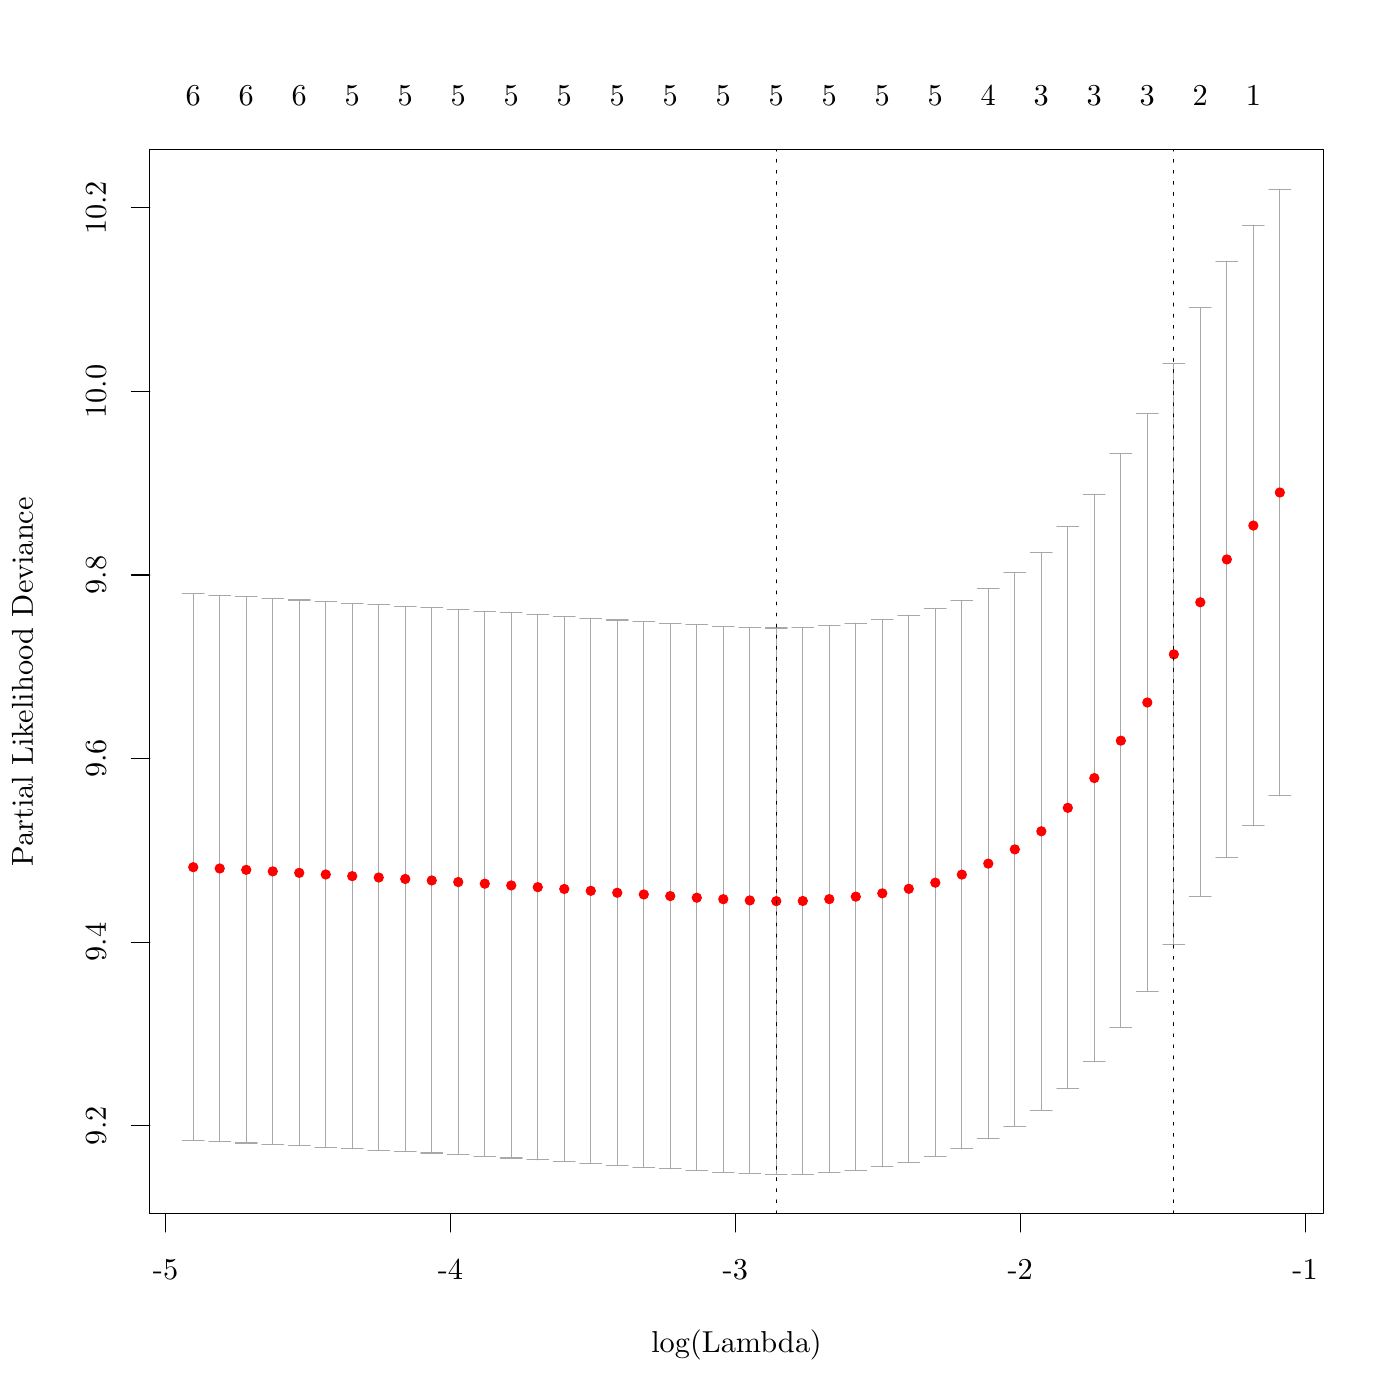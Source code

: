 % Created by tikzDevice version 0.7.0 on 2015-01-20 22:04:25
% !TEX encoding = UTF-8 Unicode
\documentclass[11pt]{memoir}
\nonstopmode

\usepackage{tikz}

\usepackage[active,tightpage,psfixbb]{preview}

\PreviewEnvironment{pgfpicture}

\setlength\PreviewBorder{0pt}

\usepackage{amsmath}
\newcommand{\SweaveOpts}[1]{}  % do not interfere with LaTeX
\newcommand{\SweaveInput}[1]{} % because they are not real TeX commands
\newcommand{\Sexpr}[1]{}       % will only be parsed by R


\usepackage{geometry}
\usepackage{amsmath}
\usepackage{lscape}
\geometry{verbose,tmargin=2.5cm,bmargin=2.5cm,lmargin=2.5cm,rmargin=2.5cm}


\begin{document}

\begin{tikzpicture}[x=1pt,y=1pt]
\definecolor[named]{fillColor}{rgb}{1.00,1.00,1.00}
\path[use as bounding box,fill=fillColor,fill opacity=0.00] (0,0) rectangle (505.89,505.89);
\begin{scope}
\path[clip] (  0.00,  0.00) rectangle (505.89,505.89);
\definecolor[named]{drawColor}{rgb}{0.00,0.00,0.00}

\path[draw=drawColor,line width= 0.4pt,line join=round,line cap=round] ( 59.83, 67.32) -- (471.58, 67.32);

\path[draw=drawColor,line width= 0.4pt,line join=round,line cap=round] ( 59.83, 67.32) -- ( 59.83, 60.72);

\path[draw=drawColor,line width= 0.4pt,line join=round,line cap=round] (162.77, 67.32) -- (162.77, 60.72);

\path[draw=drawColor,line width= 0.4pt,line join=round,line cap=round] (265.70, 67.32) -- (265.70, 60.72);

\path[draw=drawColor,line width= 0.4pt,line join=round,line cap=round] (368.64, 67.32) -- (368.64, 60.72);

\path[draw=drawColor,line width= 0.4pt,line join=round,line cap=round] (471.58, 67.32) -- (471.58, 60.72);

\node[text=drawColor,anchor=base,inner sep=0pt, outer sep=0pt, scale=  1.00] at ( 59.83, 43.56) {-5};

\node[text=drawColor,anchor=base,inner sep=0pt, outer sep=0pt, scale=  1.00] at (162.77, 43.56) {-4};

\node[text=drawColor,anchor=base,inner sep=0pt, outer sep=0pt, scale=  1.00] at (265.70, 43.56) {-3};

\node[text=drawColor,anchor=base,inner sep=0pt, outer sep=0pt, scale=  1.00] at (368.64, 43.56) {-2};

\node[text=drawColor,anchor=base,inner sep=0pt, outer sep=0pt, scale=  1.00] at (471.58, 43.56) {-1};

\path[draw=drawColor,line width= 0.4pt,line join=round,line cap=round] ( 54.12, 99.13) -- ( 54.12,430.78);

\path[draw=drawColor,line width= 0.4pt,line join=round,line cap=round] ( 54.12, 99.13) -- ( 47.52, 99.13);

\path[draw=drawColor,line width= 0.4pt,line join=round,line cap=round] ( 54.12,165.46) -- ( 47.52,165.46);

\path[draw=drawColor,line width= 0.4pt,line join=round,line cap=round] ( 54.12,231.79) -- ( 47.52,231.79);

\path[draw=drawColor,line width= 0.4pt,line join=round,line cap=round] ( 54.12,298.12) -- ( 47.52,298.12);

\path[draw=drawColor,line width= 0.4pt,line join=round,line cap=round] ( 54.12,364.45) -- ( 47.52,364.45);

\path[draw=drawColor,line width= 0.4pt,line join=round,line cap=round] ( 54.12,430.78) -- ( 47.52,430.78);

\node[text=drawColor,rotate= 90.00,anchor=base,inner sep=0pt, outer sep=0pt, scale=  1.00] at ( 38.28, 99.13) {9.2};

\node[text=drawColor,rotate= 90.00,anchor=base,inner sep=0pt, outer sep=0pt, scale=  1.00] at ( 38.28,165.46) {9.4};

\node[text=drawColor,rotate= 90.00,anchor=base,inner sep=0pt, outer sep=0pt, scale=  1.00] at ( 38.28,231.79) {9.6};

\node[text=drawColor,rotate= 90.00,anchor=base,inner sep=0pt, outer sep=0pt, scale=  1.00] at ( 38.28,298.12) {9.8};

\node[text=drawColor,rotate= 90.00,anchor=base,inner sep=0pt, outer sep=0pt, scale=  1.00] at ( 38.28,364.45) {10.0};

\node[text=drawColor,rotate= 90.00,anchor=base,inner sep=0pt, outer sep=0pt, scale=  1.00] at ( 38.28,430.78) {10.2};

\path[draw=drawColor,line width= 0.4pt,line join=round,line cap=round] ( 54.12, 67.32) --
	(478.17, 67.32) --
	(478.17,451.77) --
	( 54.12,451.77) --
	( 54.12, 67.32);
\end{scope}
\begin{scope}
\path[clip] (  0.00,  0.00) rectangle (505.89,505.89);
\definecolor[named]{drawColor}{rgb}{0.00,0.00,0.00}

\node[text=drawColor,anchor=base,inner sep=0pt, outer sep=0pt, scale=  1.00] at (266.14, 17.16) {log(Lambda)};

\node[text=drawColor,rotate= 90.00,anchor=base,inner sep=0pt, outer sep=0pt, scale=  1.00] at ( 11.88,259.55) {Partial Likelihood Deviance};
\end{scope}
\begin{scope}
\path[clip] ( 54.12, 67.32) rectangle (478.17,451.77);
\definecolor[named]{drawColor}{rgb}{0.66,0.66,0.66}

\path[draw=drawColor,line width= 0.4pt,line join=round,line cap=round] (462.46,437.53) -- (462.46,218.30);

\path[draw=drawColor,line width= 0.4pt,line join=round,line cap=round] (452.89,424.51) -- (452.89,207.46);

\path[draw=drawColor,line width= 0.4pt,line join=round,line cap=round] (443.31,411.50) -- (443.31,195.96);

\path[draw=drawColor,line width= 0.4pt,line join=round,line cap=round] (433.73,394.61) -- (433.73,181.89);

\path[draw=drawColor,line width= 0.4pt,line join=round,line cap=round] (424.16,374.38) -- (424.16,164.50);

\path[draw=drawColor,line width= 0.4pt,line join=round,line cap=round] (414.58,356.34) -- (414.58,147.73);

\path[draw=drawColor,line width= 0.4pt,line join=round,line cap=round] (405.01,341.96) -- (405.01,134.55);

\path[draw=drawColor,line width= 0.4pt,line join=round,line cap=round] (395.43,327.26) -- (395.43,122.21);

\path[draw=drawColor,line width= 0.4pt,line join=round,line cap=round] (385.85,315.53) -- (385.85,112.41);

\path[draw=drawColor,line width= 0.4pt,line join=round,line cap=round] (376.28,306.25) -- (376.28,104.75);

\path[draw=drawColor,line width= 0.4pt,line join=round,line cap=round] (366.70,299.02) -- (366.70, 98.90);

\path[draw=drawColor,line width= 0.4pt,line join=round,line cap=round] (357.12,293.31) -- (357.12, 94.34);

\path[draw=drawColor,line width= 0.4pt,line join=round,line cap=round] (347.55,288.96) -- (347.55, 90.74);

\path[draw=drawColor,line width= 0.4pt,line join=round,line cap=round] (337.97,285.92) -- (337.97, 87.94);

\path[draw=drawColor,line width= 0.4pt,line join=round,line cap=round] (328.39,283.63) -- (328.39, 85.82);

\path[draw=drawColor,line width= 0.4pt,line join=round,line cap=round] (318.82,281.92) -- (318.82, 84.24);

\path[draw=drawColor,line width= 0.4pt,line join=round,line cap=round] (309.24,280.69) -- (309.24, 83.09);

\path[draw=drawColor,line width= 0.4pt,line join=round,line cap=round] (299.66,279.77) -- (299.66, 82.22);

\path[draw=drawColor,line width= 0.4pt,line join=round,line cap=round] (290.09,279.08) -- (290.09, 81.57);

\path[draw=drawColor,line width= 0.4pt,line join=round,line cap=round] (280.51,278.97) -- (280.51, 81.56);

\path[draw=drawColor,line width= 0.4pt,line join=round,line cap=round] (270.93,279.18) -- (270.93, 81.87);

\path[draw=drawColor,line width= 0.4pt,line join=round,line cap=round] (261.36,279.57) -- (261.36, 82.35);

\path[draw=drawColor,line width= 0.4pt,line join=round,line cap=round] (251.78,280.07) -- (251.78, 82.92);

\path[draw=drawColor,line width= 0.4pt,line join=round,line cap=round] (242.20,280.66) -- (242.20, 83.53);

\path[draw=drawColor,line width= 0.4pt,line join=round,line cap=round] (232.63,281.24) -- (232.63, 84.12);

\path[draw=drawColor,line width= 0.4pt,line join=round,line cap=round] (223.05,281.84) -- (223.05, 84.73);

\path[draw=drawColor,line width= 0.4pt,line join=round,line cap=round] (213.47,282.53) -- (213.47, 85.46);

\path[draw=drawColor,line width= 0.4pt,line join=round,line cap=round] (203.90,283.18) -- (203.90, 86.14);

\path[draw=drawColor,line width= 0.4pt,line join=round,line cap=round] (194.32,283.82) -- (194.32, 86.81);

\path[draw=drawColor,line width= 0.4pt,line join=round,line cap=round] (184.74,284.44) -- (184.74, 87.44);

\path[draw=drawColor,line width= 0.4pt,line join=round,line cap=round] (175.17,285.07) -- (175.17, 88.07);

\path[draw=drawColor,line width= 0.4pt,line join=round,line cap=round] (165.59,285.65) -- (165.59, 88.66);

\path[draw=drawColor,line width= 0.4pt,line join=round,line cap=round] (156.01,286.23) -- (156.01, 89.24);

\path[draw=drawColor,line width= 0.4pt,line join=round,line cap=round] (146.44,286.77) -- (146.44, 89.77);

\path[draw=drawColor,line width= 0.4pt,line join=round,line cap=round] (136.86,287.31) -- (136.86, 90.30);

\path[draw=drawColor,line width= 0.4pt,line join=round,line cap=round] (127.28,287.80) -- (127.28, 90.79);

\path[draw=drawColor,line width= 0.4pt,line join=round,line cap=round] (117.71,288.44) -- (117.71, 91.35);

\path[draw=drawColor,line width= 0.4pt,line join=round,line cap=round] (108.13,289.09) -- (108.13, 91.87);

\path[draw=drawColor,line width= 0.4pt,line join=round,line cap=round] ( 98.56,289.68) -- ( 98.56, 92.36);

\path[draw=drawColor,line width= 0.4pt,line join=round,line cap=round] ( 88.98,290.28) -- ( 88.98, 92.86);

\path[draw=drawColor,line width= 0.4pt,line join=round,line cap=round] ( 79.40,290.82) -- ( 79.40, 93.30);

\path[draw=drawColor,line width= 0.4pt,line join=round,line cap=round] ( 69.83,291.33) -- ( 69.83, 93.73);

\path[draw=drawColor,line width= 0.4pt,line join=round,line cap=round] (458.54,437.53) -- (466.39,437.53);

\path[draw=drawColor,line width= 0.4pt,line join=round,line cap=round] (448.96,424.51) -- (456.81,424.51);

\path[draw=drawColor,line width= 0.4pt,line join=round,line cap=round] (439.38,411.50) -- (447.24,411.50);

\path[draw=drawColor,line width= 0.4pt,line join=round,line cap=round] (429.81,394.61) -- (437.66,394.61);

\path[draw=drawColor,line width= 0.4pt,line join=round,line cap=round] (420.23,374.38) -- (428.08,374.38);

\path[draw=drawColor,line width= 0.4pt,line join=round,line cap=round] (410.66,356.34) -- (418.51,356.34);

\path[draw=drawColor,line width= 0.4pt,line join=round,line cap=round] (401.08,341.96) -- (408.93,341.96);

\path[draw=drawColor,line width= 0.4pt,line join=round,line cap=round] (391.50,327.26) -- (399.35,327.26);

\path[draw=drawColor,line width= 0.4pt,line join=round,line cap=round] (381.93,315.53) -- (389.78,315.53);

\path[draw=drawColor,line width= 0.4pt,line join=round,line cap=round] (372.35,306.25) -- (380.20,306.25);

\path[draw=drawColor,line width= 0.4pt,line join=round,line cap=round] (362.77,299.02) -- (370.63,299.02);

\path[draw=drawColor,line width= 0.4pt,line join=round,line cap=round] (353.20,293.31) -- (361.05,293.31);

\path[draw=drawColor,line width= 0.4pt,line join=round,line cap=round] (343.62,288.96) -- (351.47,288.96);

\path[draw=drawColor,line width= 0.4pt,line join=round,line cap=round] (334.04,285.92) -- (341.90,285.92);

\path[draw=drawColor,line width= 0.4pt,line join=round,line cap=round] (324.47,283.63) -- (332.32,283.63);

\path[draw=drawColor,line width= 0.4pt,line join=round,line cap=round] (314.89,281.92) -- (322.74,281.92);

\path[draw=drawColor,line width= 0.4pt,line join=round,line cap=round] (305.31,280.69) -- (313.17,280.69);

\path[draw=drawColor,line width= 0.4pt,line join=round,line cap=round] (295.74,279.77) -- (303.59,279.77);

\path[draw=drawColor,line width= 0.4pt,line join=round,line cap=round] (286.16,279.08) -- (294.01,279.08);

\path[draw=drawColor,line width= 0.4pt,line join=round,line cap=round] (276.58,278.97) -- (284.44,278.97);

\path[draw=drawColor,line width= 0.4pt,line join=round,line cap=round] (267.01,279.18) -- (274.86,279.18);

\path[draw=drawColor,line width= 0.4pt,line join=round,line cap=round] (257.43,279.57) -- (265.28,279.57);

\path[draw=drawColor,line width= 0.4pt,line join=round,line cap=round] (247.85,280.07) -- (255.71,280.07);

\path[draw=drawColor,line width= 0.4pt,line join=round,line cap=round] (238.28,280.66) -- (246.13,280.66);

\path[draw=drawColor,line width= 0.4pt,line join=round,line cap=round] (228.70,281.24) -- (236.55,281.24);

\path[draw=drawColor,line width= 0.4pt,line join=round,line cap=round] (219.12,281.84) -- (226.98,281.84);

\path[draw=drawColor,line width= 0.4pt,line join=round,line cap=round] (209.55,282.53) -- (217.40,282.53);

\path[draw=drawColor,line width= 0.4pt,line join=round,line cap=round] (199.97,283.18) -- (207.82,283.18);

\path[draw=drawColor,line width= 0.4pt,line join=round,line cap=round] (190.39,283.82) -- (198.25,283.82);

\path[draw=drawColor,line width= 0.4pt,line join=round,line cap=round] (180.82,284.44) -- (188.67,284.44);

\path[draw=drawColor,line width= 0.4pt,line join=round,line cap=round] (171.24,285.07) -- (179.09,285.07);

\path[draw=drawColor,line width= 0.4pt,line join=round,line cap=round] (161.66,285.65) -- (169.52,285.65);

\path[draw=drawColor,line width= 0.4pt,line join=round,line cap=round] (152.09,286.23) -- (159.94,286.23);

\path[draw=drawColor,line width= 0.4pt,line join=round,line cap=round] (142.51,286.77) -- (150.36,286.77);

\path[draw=drawColor,line width= 0.4pt,line join=round,line cap=round] (132.94,287.31) -- (140.79,287.31);

\path[draw=drawColor,line width= 0.4pt,line join=round,line cap=round] (123.36,287.80) -- (131.21,287.80);

\path[draw=drawColor,line width= 0.4pt,line join=round,line cap=round] (113.78,288.44) -- (121.63,288.44);

\path[draw=drawColor,line width= 0.4pt,line join=round,line cap=round] (104.21,289.09) -- (112.06,289.09);

\path[draw=drawColor,line width= 0.4pt,line join=round,line cap=round] ( 94.63,289.68) -- (102.48,289.68);

\path[draw=drawColor,line width= 0.4pt,line join=round,line cap=round] ( 85.05,290.28) -- ( 92.91,290.28);

\path[draw=drawColor,line width= 0.4pt,line join=round,line cap=round] ( 75.48,290.82) -- ( 83.33,290.82);

\path[draw=drawColor,line width= 0.4pt,line join=round,line cap=round] ( 65.90,291.33) -- ( 73.75,291.33);

\path[draw=drawColor,line width= 0.4pt,line join=round,line cap=round] (458.54,218.30) -- (466.39,218.30);

\path[draw=drawColor,line width= 0.4pt,line join=round,line cap=round] (448.96,207.46) -- (456.81,207.46);

\path[draw=drawColor,line width= 0.4pt,line join=round,line cap=round] (439.38,195.96) -- (447.24,195.96);

\path[draw=drawColor,line width= 0.4pt,line join=round,line cap=round] (429.81,181.89) -- (437.66,181.89);

\path[draw=drawColor,line width= 0.4pt,line join=round,line cap=round] (420.23,164.50) -- (428.08,164.50);

\path[draw=drawColor,line width= 0.4pt,line join=round,line cap=round] (410.66,147.73) -- (418.51,147.73);

\path[draw=drawColor,line width= 0.4pt,line join=round,line cap=round] (401.08,134.55) -- (408.93,134.55);

\path[draw=drawColor,line width= 0.4pt,line join=round,line cap=round] (391.50,122.21) -- (399.35,122.21);

\path[draw=drawColor,line width= 0.4pt,line join=round,line cap=round] (381.93,112.41) -- (389.78,112.41);

\path[draw=drawColor,line width= 0.4pt,line join=round,line cap=round] (372.35,104.75) -- (380.20,104.75);

\path[draw=drawColor,line width= 0.4pt,line join=round,line cap=round] (362.77, 98.90) -- (370.63, 98.90);

\path[draw=drawColor,line width= 0.4pt,line join=round,line cap=round] (353.20, 94.34) -- (361.05, 94.34);

\path[draw=drawColor,line width= 0.4pt,line join=round,line cap=round] (343.62, 90.74) -- (351.47, 90.74);

\path[draw=drawColor,line width= 0.4pt,line join=round,line cap=round] (334.04, 87.94) -- (341.90, 87.94);

\path[draw=drawColor,line width= 0.4pt,line join=round,line cap=round] (324.47, 85.82) -- (332.32, 85.82);

\path[draw=drawColor,line width= 0.4pt,line join=round,line cap=round] (314.89, 84.24) -- (322.74, 84.24);

\path[draw=drawColor,line width= 0.4pt,line join=round,line cap=round] (305.31, 83.09) -- (313.17, 83.09);

\path[draw=drawColor,line width= 0.4pt,line join=round,line cap=round] (295.74, 82.22) -- (303.59, 82.22);

\path[draw=drawColor,line width= 0.4pt,line join=round,line cap=round] (286.16, 81.57) -- (294.01, 81.57);

\path[draw=drawColor,line width= 0.4pt,line join=round,line cap=round] (276.58, 81.56) -- (284.44, 81.56);

\path[draw=drawColor,line width= 0.4pt,line join=round,line cap=round] (267.01, 81.87) -- (274.86, 81.87);

\path[draw=drawColor,line width= 0.4pt,line join=round,line cap=round] (257.43, 82.35) -- (265.28, 82.35);

\path[draw=drawColor,line width= 0.4pt,line join=round,line cap=round] (247.85, 82.92) -- (255.71, 82.92);

\path[draw=drawColor,line width= 0.4pt,line join=round,line cap=round] (238.28, 83.53) -- (246.13, 83.53);

\path[draw=drawColor,line width= 0.4pt,line join=round,line cap=round] (228.70, 84.12) -- (236.55, 84.12);

\path[draw=drawColor,line width= 0.4pt,line join=round,line cap=round] (219.12, 84.73) -- (226.98, 84.73);

\path[draw=drawColor,line width= 0.4pt,line join=round,line cap=round] (209.55, 85.46) -- (217.40, 85.46);

\path[draw=drawColor,line width= 0.4pt,line join=round,line cap=round] (199.97, 86.14) -- (207.82, 86.14);

\path[draw=drawColor,line width= 0.4pt,line join=round,line cap=round] (190.39, 86.81) -- (198.25, 86.81);

\path[draw=drawColor,line width= 0.4pt,line join=round,line cap=round] (180.82, 87.44) -- (188.67, 87.44);

\path[draw=drawColor,line width= 0.4pt,line join=round,line cap=round] (171.24, 88.07) -- (179.09, 88.07);

\path[draw=drawColor,line width= 0.4pt,line join=round,line cap=round] (161.66, 88.66) -- (169.52, 88.66);

\path[draw=drawColor,line width= 0.4pt,line join=round,line cap=round] (152.09, 89.24) -- (159.94, 89.24);

\path[draw=drawColor,line width= 0.4pt,line join=round,line cap=round] (142.51, 89.77) -- (150.36, 89.77);

\path[draw=drawColor,line width= 0.4pt,line join=round,line cap=round] (132.94, 90.30) -- (140.79, 90.30);

\path[draw=drawColor,line width= 0.4pt,line join=round,line cap=round] (123.36, 90.79) -- (131.21, 90.79);

\path[draw=drawColor,line width= 0.4pt,line join=round,line cap=round] (113.78, 91.35) -- (121.63, 91.35);

\path[draw=drawColor,line width= 0.4pt,line join=round,line cap=round] (104.21, 91.87) -- (112.06, 91.87);

\path[draw=drawColor,line width= 0.4pt,line join=round,line cap=round] ( 94.63, 92.36) -- (102.48, 92.36);

\path[draw=drawColor,line width= 0.4pt,line join=round,line cap=round] ( 85.05, 92.86) -- ( 92.91, 92.86);

\path[draw=drawColor,line width= 0.4pt,line join=round,line cap=round] ( 75.48, 93.30) -- ( 83.33, 93.30);

\path[draw=drawColor,line width= 0.4pt,line join=round,line cap=round] ( 65.90, 93.73) -- ( 73.75, 93.73);
\definecolor[named]{drawColor}{rgb}{1.00,0.00,0.00}
\definecolor[named]{fillColor}{rgb}{1.00,0.00,0.00}

\path[draw=drawColor,line width= 0.4pt,line join=round,line cap=round,fill=fillColor] (462.46,327.92) circle (  1.65);

\path[draw=drawColor,line width= 0.4pt,line join=round,line cap=round,fill=fillColor] (452.89,315.98) circle (  1.65);

\path[draw=drawColor,line width= 0.4pt,line join=round,line cap=round,fill=fillColor] (443.31,303.73) circle (  1.65);

\path[draw=drawColor,line width= 0.4pt,line join=round,line cap=round,fill=fillColor] (433.73,288.25) circle (  1.65);

\path[draw=drawColor,line width= 0.4pt,line join=round,line cap=round,fill=fillColor] (424.16,269.44) circle (  1.65);

\path[draw=drawColor,line width= 0.4pt,line join=round,line cap=round,fill=fillColor] (414.58,252.04) circle (  1.65);

\path[draw=drawColor,line width= 0.4pt,line join=round,line cap=round,fill=fillColor] (405.01,238.25) circle (  1.65);

\path[draw=drawColor,line width= 0.4pt,line join=round,line cap=round,fill=fillColor] (395.43,224.73) circle (  1.65);

\path[draw=drawColor,line width= 0.4pt,line join=round,line cap=round,fill=fillColor] (385.85,213.97) circle (  1.65);

\path[draw=drawColor,line width= 0.4pt,line join=round,line cap=round,fill=fillColor] (376.28,205.50) circle (  1.65);

\path[draw=drawColor,line width= 0.4pt,line join=round,line cap=round,fill=fillColor] (366.70,198.96) circle (  1.65);

\path[draw=drawColor,line width= 0.4pt,line join=round,line cap=round,fill=fillColor] (357.12,193.82) circle (  1.65);

\path[draw=drawColor,line width= 0.4pt,line join=round,line cap=round,fill=fillColor] (347.55,189.85) circle (  1.65);

\path[draw=drawColor,line width= 0.4pt,line join=round,line cap=round,fill=fillColor] (337.97,186.93) circle (  1.65);

\path[draw=drawColor,line width= 0.4pt,line join=round,line cap=round,fill=fillColor] (328.39,184.72) circle (  1.65);

\path[draw=drawColor,line width= 0.4pt,line join=round,line cap=round,fill=fillColor] (318.82,183.08) circle (  1.65);

\path[draw=drawColor,line width= 0.4pt,line join=round,line cap=round,fill=fillColor] (309.24,181.89) circle (  1.65);

\path[draw=drawColor,line width= 0.4pt,line join=round,line cap=round,fill=fillColor] (299.66,180.99) circle (  1.65);

\path[draw=drawColor,line width= 0.4pt,line join=round,line cap=round,fill=fillColor] (290.09,180.32) circle (  1.65);

\path[draw=drawColor,line width= 0.4pt,line join=round,line cap=round,fill=fillColor] (280.51,180.26) circle (  1.65);

\path[draw=drawColor,line width= 0.4pt,line join=round,line cap=round,fill=fillColor] (270.93,180.52) circle (  1.65);

\path[draw=drawColor,line width= 0.4pt,line join=round,line cap=round,fill=fillColor] (261.36,180.96) circle (  1.65);

\path[draw=drawColor,line width= 0.4pt,line join=round,line cap=round,fill=fillColor] (251.78,181.50) circle (  1.65);

\path[draw=drawColor,line width= 0.4pt,line join=round,line cap=round,fill=fillColor] (242.20,182.09) circle (  1.65);

\path[draw=drawColor,line width= 0.4pt,line join=round,line cap=round,fill=fillColor] (232.63,182.68) circle (  1.65);

\path[draw=drawColor,line width= 0.4pt,line join=round,line cap=round,fill=fillColor] (223.05,183.29) circle (  1.65);

\path[draw=drawColor,line width= 0.4pt,line join=round,line cap=round,fill=fillColor] (213.47,183.99) circle (  1.65);

\path[draw=drawColor,line width= 0.4pt,line join=round,line cap=round,fill=fillColor] (203.90,184.66) circle (  1.65);

\path[draw=drawColor,line width= 0.4pt,line join=round,line cap=round,fill=fillColor] (194.32,185.31) circle (  1.65);

\path[draw=drawColor,line width= 0.4pt,line join=round,line cap=round,fill=fillColor] (184.74,185.94) circle (  1.65);

\path[draw=drawColor,line width= 0.4pt,line join=round,line cap=round,fill=fillColor] (175.17,186.57) circle (  1.65);

\path[draw=drawColor,line width= 0.4pt,line join=round,line cap=round,fill=fillColor] (165.59,187.16) circle (  1.65);

\path[draw=drawColor,line width= 0.4pt,line join=round,line cap=round,fill=fillColor] (156.01,187.73) circle (  1.65);

\path[draw=drawColor,line width= 0.4pt,line join=round,line cap=round,fill=fillColor] (146.44,188.27) circle (  1.65);

\path[draw=drawColor,line width= 0.4pt,line join=round,line cap=round,fill=fillColor] (136.86,188.80) circle (  1.65);

\path[draw=drawColor,line width= 0.4pt,line join=round,line cap=round,fill=fillColor] (127.28,189.29) circle (  1.65);

\path[draw=drawColor,line width= 0.4pt,line join=round,line cap=round,fill=fillColor] (117.71,189.89) circle (  1.65);

\path[draw=drawColor,line width= 0.4pt,line join=round,line cap=round,fill=fillColor] (108.13,190.48) circle (  1.65);

\path[draw=drawColor,line width= 0.4pt,line join=round,line cap=round,fill=fillColor] ( 98.56,191.02) circle (  1.65);

\path[draw=drawColor,line width= 0.4pt,line join=round,line cap=round,fill=fillColor] ( 88.98,191.57) circle (  1.65);

\path[draw=drawColor,line width= 0.4pt,line join=round,line cap=round,fill=fillColor] ( 79.40,192.06) circle (  1.65);

\path[draw=drawColor,line width= 0.4pt,line join=round,line cap=round,fill=fillColor] ( 69.83,192.53) circle (  1.65);
\end{scope}
\begin{scope}
\path[clip] (  0.00,  0.00) rectangle (505.89,505.89);
\definecolor[named]{drawColor}{rgb}{0.00,0.00,0.00}

\node[text=drawColor,anchor=base,inner sep=0pt, outer sep=0pt, scale=  1.00] at ( 69.83,467.61) {6};

\node[text=drawColor,anchor=base,inner sep=0pt, outer sep=0pt, scale=  1.00] at ( 88.98,467.61) {6};

\node[text=drawColor,anchor=base,inner sep=0pt, outer sep=0pt, scale=  1.00] at (108.13,467.61) {6};

\node[text=drawColor,anchor=base,inner sep=0pt, outer sep=0pt, scale=  1.00] at (127.28,467.61) {5};

\node[text=drawColor,anchor=base,inner sep=0pt, outer sep=0pt, scale=  1.00] at (146.44,467.61) {5};

\node[text=drawColor,anchor=base,inner sep=0pt, outer sep=0pt, scale=  1.00] at (165.59,467.61) {5};

\node[text=drawColor,anchor=base,inner sep=0pt, outer sep=0pt, scale=  1.00] at (184.74,467.61) {5};

\node[text=drawColor,anchor=base,inner sep=0pt, outer sep=0pt, scale=  1.00] at (203.90,467.61) {5};

\node[text=drawColor,anchor=base,inner sep=0pt, outer sep=0pt, scale=  1.00] at (223.05,467.61) {5};

\node[text=drawColor,anchor=base,inner sep=0pt, outer sep=0pt, scale=  1.00] at (242.20,467.61) {5};

\node[text=drawColor,anchor=base,inner sep=0pt, outer sep=0pt, scale=  1.00] at (261.36,467.61) {5};

\node[text=drawColor,anchor=base,inner sep=0pt, outer sep=0pt, scale=  1.00] at (280.51,467.61) {5};

\node[text=drawColor,anchor=base,inner sep=0pt, outer sep=0pt, scale=  1.00] at (299.66,467.61) {5};

\node[text=drawColor,anchor=base,inner sep=0pt, outer sep=0pt, scale=  1.00] at (318.82,467.61) {5};

\node[text=drawColor,anchor=base,inner sep=0pt, outer sep=0pt, scale=  1.00] at (337.97,467.61) {5};

\node[text=drawColor,anchor=base,inner sep=0pt, outer sep=0pt, scale=  1.00] at (357.12,467.61) {4};

\node[text=drawColor,anchor=base,inner sep=0pt, outer sep=0pt, scale=  1.00] at (376.28,467.61) {3};

\node[text=drawColor,anchor=base,inner sep=0pt, outer sep=0pt, scale=  1.00] at (395.43,467.61) {3};

\node[text=drawColor,anchor=base,inner sep=0pt, outer sep=0pt, scale=  1.00] at (414.58,467.61) {3};

\node[text=drawColor,anchor=base,inner sep=0pt, outer sep=0pt, scale=  1.00] at (433.73,467.61) {2};

\node[text=drawColor,anchor=base,inner sep=0pt, outer sep=0pt, scale=  1.00] at (452.89,467.61) {1};
\end{scope}
\begin{scope}
\path[clip] ( 54.12, 67.32) rectangle (478.17,451.77);
\definecolor[named]{drawColor}{rgb}{0.00,0.00,0.00}

\path[draw=drawColor,line width= 0.4pt,dash pattern=on 1pt off 3pt ,line join=round,line cap=round] (280.51, 67.32) -- (280.51,451.77);

\path[draw=drawColor,line width= 0.4pt,dash pattern=on 1pt off 3pt ,line join=round,line cap=round] (424.16, 67.32) -- (424.16,451.77);
\end{scope}
\end{tikzpicture}

\end{document}
